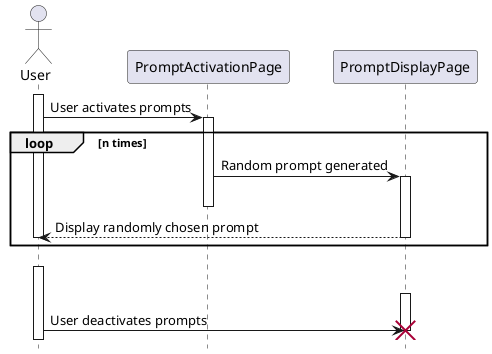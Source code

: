 @startuml
hide footbox
actor User
participant PromptActivationPage
participant PromptDisplayPage
activate User
User -> PromptActivationPage: User activates prompts
activate PromptActivationPage

loop n times 
    PromptActivationPage -> PromptDisplayPage: Random prompt generated 
    activate PromptDisplayPage
    deactivate PromptActivationPage
    PromptDisplayPage --> User: Display randomly chosen prompt
    deactivate User
    deactivate PromptDisplayPage
end

User-[hidden]->User
activate User
PromptDisplayPage-[hidden]->PromptDisplayPage
activate PromptDisplayPage
User -> PromptDisplayPage: User deactivates prompts
destroy PromptDisplayPage
@enduml